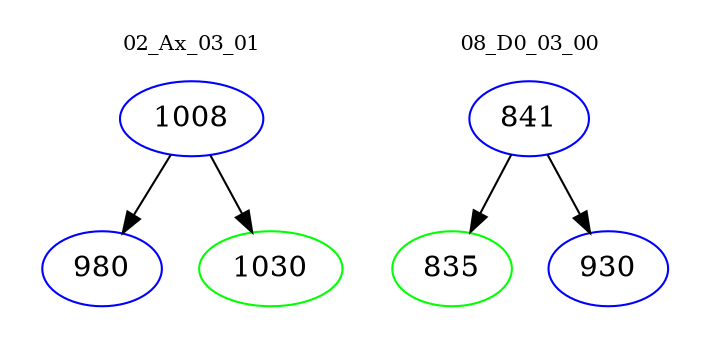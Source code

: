 digraph{
subgraph cluster_0 {
color = white
label = "02_Ax_03_01";
fontsize=10;
T0_1008 [label="1008", color="blue"]
T0_1008 -> T0_980 [color="black"]
T0_980 [label="980", color="blue"]
T0_1008 -> T0_1030 [color="black"]
T0_1030 [label="1030", color="green"]
}
subgraph cluster_1 {
color = white
label = "08_D0_03_00";
fontsize=10;
T1_841 [label="841", color="blue"]
T1_841 -> T1_835 [color="black"]
T1_835 [label="835", color="green"]
T1_841 -> T1_930 [color="black"]
T1_930 [label="930", color="blue"]
}
}
